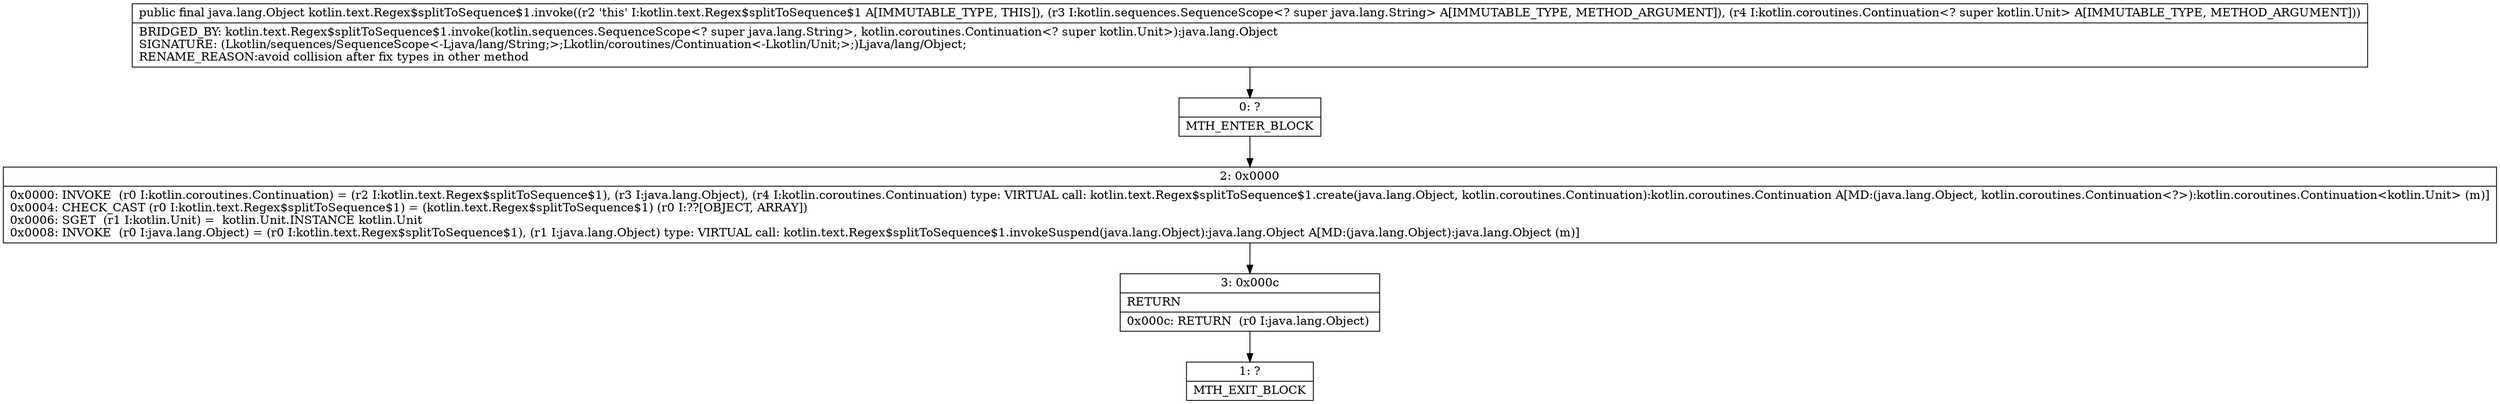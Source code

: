 digraph "CFG forkotlin.text.Regex$splitToSequence$1.invoke(Lkotlin\/sequences\/SequenceScope;Lkotlin\/coroutines\/Continuation;)Ljava\/lang\/Object;" {
Node_0 [shape=record,label="{0\:\ ?|MTH_ENTER_BLOCK\l}"];
Node_2 [shape=record,label="{2\:\ 0x0000|0x0000: INVOKE  (r0 I:kotlin.coroutines.Continuation) = (r2 I:kotlin.text.Regex$splitToSequence$1), (r3 I:java.lang.Object), (r4 I:kotlin.coroutines.Continuation) type: VIRTUAL call: kotlin.text.Regex$splitToSequence$1.create(java.lang.Object, kotlin.coroutines.Continuation):kotlin.coroutines.Continuation A[MD:(java.lang.Object, kotlin.coroutines.Continuation\<?\>):kotlin.coroutines.Continuation\<kotlin.Unit\> (m)]\l0x0004: CHECK_CAST (r0 I:kotlin.text.Regex$splitToSequence$1) = (kotlin.text.Regex$splitToSequence$1) (r0 I:??[OBJECT, ARRAY]) \l0x0006: SGET  (r1 I:kotlin.Unit) =  kotlin.Unit.INSTANCE kotlin.Unit \l0x0008: INVOKE  (r0 I:java.lang.Object) = (r0 I:kotlin.text.Regex$splitToSequence$1), (r1 I:java.lang.Object) type: VIRTUAL call: kotlin.text.Regex$splitToSequence$1.invokeSuspend(java.lang.Object):java.lang.Object A[MD:(java.lang.Object):java.lang.Object (m)]\l}"];
Node_3 [shape=record,label="{3\:\ 0x000c|RETURN\l|0x000c: RETURN  (r0 I:java.lang.Object) \l}"];
Node_1 [shape=record,label="{1\:\ ?|MTH_EXIT_BLOCK\l}"];
MethodNode[shape=record,label="{public final java.lang.Object kotlin.text.Regex$splitToSequence$1.invoke((r2 'this' I:kotlin.text.Regex$splitToSequence$1 A[IMMUTABLE_TYPE, THIS]), (r3 I:kotlin.sequences.SequenceScope\<? super java.lang.String\> A[IMMUTABLE_TYPE, METHOD_ARGUMENT]), (r4 I:kotlin.coroutines.Continuation\<? super kotlin.Unit\> A[IMMUTABLE_TYPE, METHOD_ARGUMENT]))  | BRIDGED_BY: kotlin.text.Regex$splitToSequence$1.invoke(kotlin.sequences.SequenceScope\<? super java.lang.String\>, kotlin.coroutines.Continuation\<? super kotlin.Unit\>):java.lang.Object\lSIGNATURE: (Lkotlin\/sequences\/SequenceScope\<\-Ljava\/lang\/String;\>;Lkotlin\/coroutines\/Continuation\<\-Lkotlin\/Unit;\>;)Ljava\/lang\/Object;\lRENAME_REASON:avoid collision after fix types in other method\l}"];
MethodNode -> Node_0;Node_0 -> Node_2;
Node_2 -> Node_3;
Node_3 -> Node_1;
}

